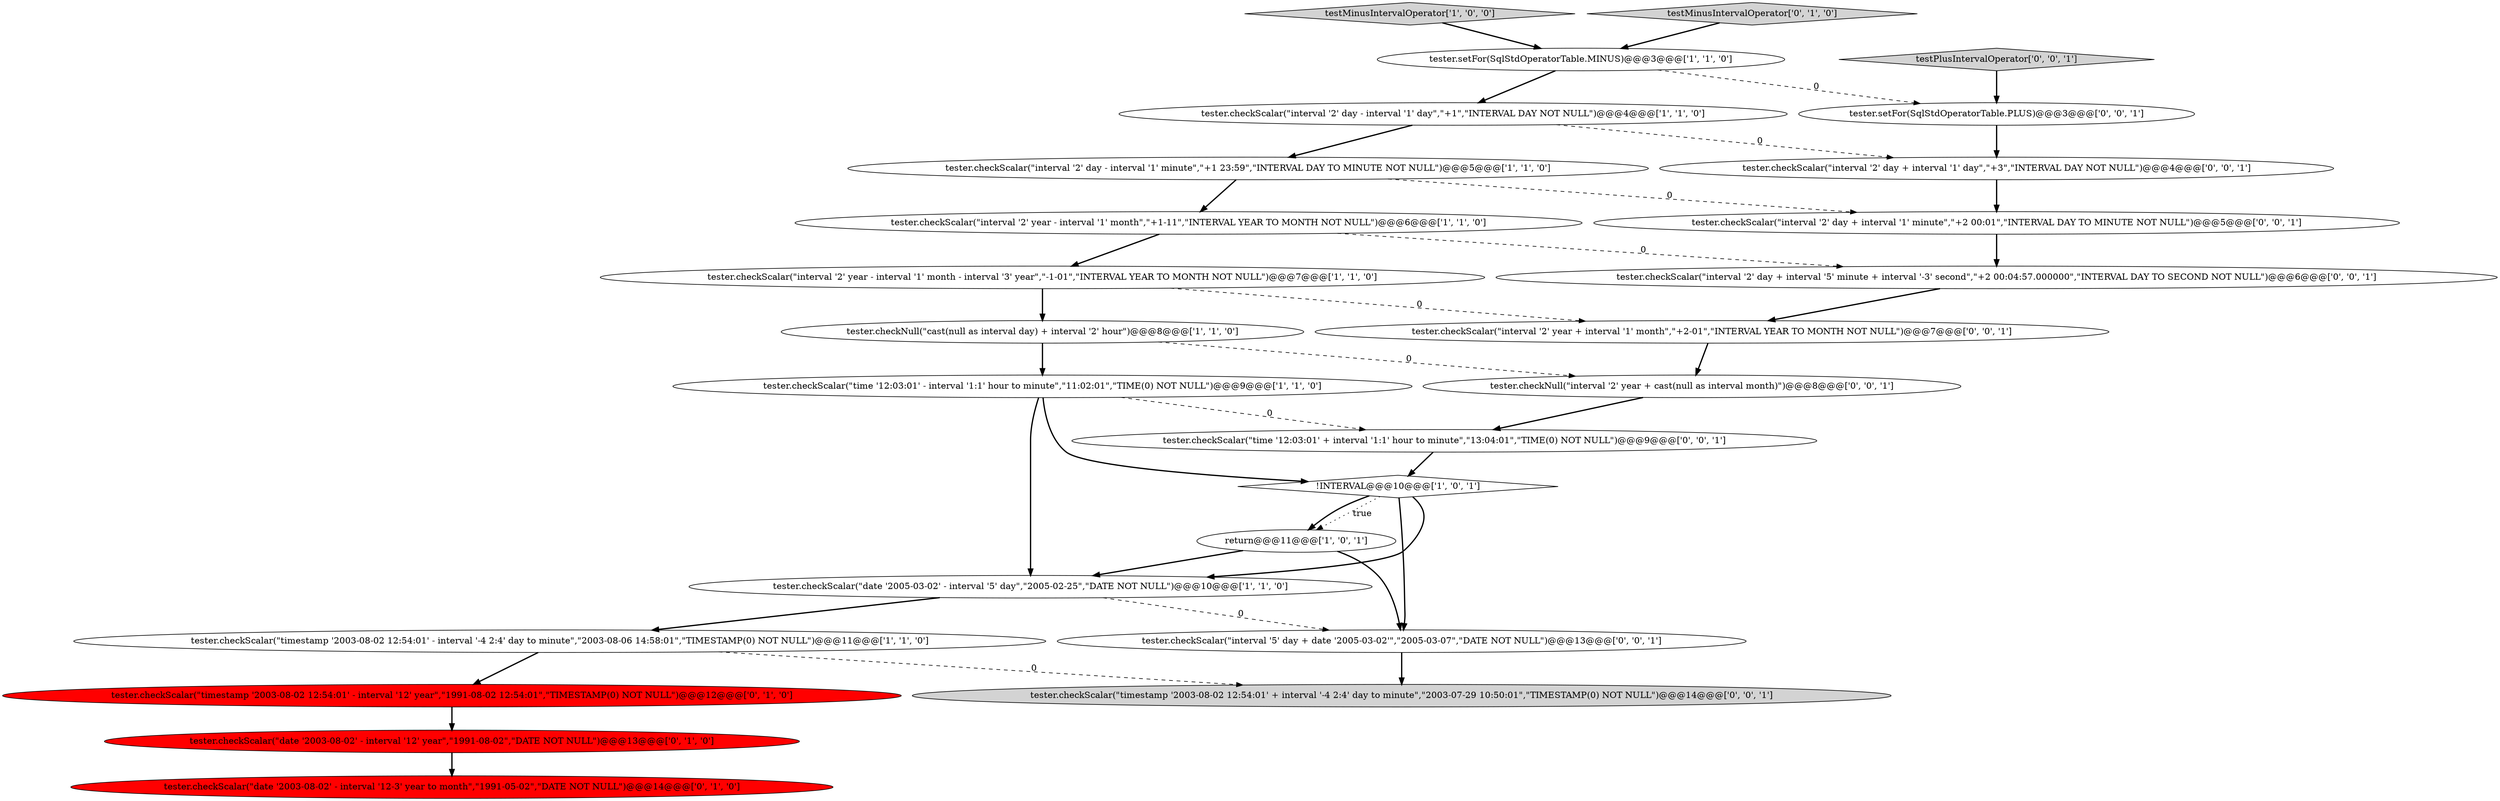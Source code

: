 digraph {
21 [style = filled, label = "tester.checkScalar(\"timestamp '2003-08-02 12:54:01' + interval '-4 2:4' day to minute\",\"2003-07-29 10:50:01\",\"TIMESTAMP(0) NOT NULL\")@@@14@@@['0', '0', '1']", fillcolor = lightgray, shape = ellipse image = "AAA0AAABBB3BBB"];
8 [style = filled, label = "tester.checkScalar(\"time '12:03:01' - interval '1:1' hour to minute\",\"11:02:01\",\"TIME(0) NOT NULL\")@@@9@@@['1', '1', '0']", fillcolor = white, shape = ellipse image = "AAA0AAABBB1BBB"];
1 [style = filled, label = "tester.checkScalar(\"interval '2' year - interval '1' month - interval '3' year\",\"-1-01\",\"INTERVAL YEAR TO MONTH NOT NULL\")@@@7@@@['1', '1', '0']", fillcolor = white, shape = ellipse image = "AAA0AAABBB1BBB"];
19 [style = filled, label = "tester.checkScalar(\"interval '2' year + interval '1' month\",\"+2-01\",\"INTERVAL YEAR TO MONTH NOT NULL\")@@@7@@@['0', '0', '1']", fillcolor = white, shape = ellipse image = "AAA0AAABBB3BBB"];
17 [style = filled, label = "tester.checkNull(\"interval '2' year + cast(null as interval month)\")@@@8@@@['0', '0', '1']", fillcolor = white, shape = ellipse image = "AAA0AAABBB3BBB"];
10 [style = filled, label = "testMinusIntervalOperator['1', '0', '0']", fillcolor = lightgray, shape = diamond image = "AAA0AAABBB1BBB"];
7 [style = filled, label = "tester.checkScalar(\"interval '2' year - interval '1' month\",\"+1-11\",\"INTERVAL YEAR TO MONTH NOT NULL\")@@@6@@@['1', '1', '0']", fillcolor = white, shape = ellipse image = "AAA0AAABBB1BBB"];
14 [style = filled, label = "tester.checkScalar(\"timestamp '2003-08-02 12:54:01' - interval '12' year\",\"1991-08-02 12:54:01\",\"TIMESTAMP(0) NOT NULL\")@@@12@@@['0', '1', '0']", fillcolor = red, shape = ellipse image = "AAA1AAABBB2BBB"];
16 [style = filled, label = "tester.checkScalar(\"interval '2' day + interval '1' day\",\"+3\",\"INTERVAL DAY NOT NULL\")@@@4@@@['0', '0', '1']", fillcolor = white, shape = ellipse image = "AAA0AAABBB3BBB"];
23 [style = filled, label = "tester.setFor(SqlStdOperatorTable.PLUS)@@@3@@@['0', '0', '1']", fillcolor = white, shape = ellipse image = "AAA0AAABBB3BBB"];
24 [style = filled, label = "tester.checkScalar(\"interval '2' day + interval '5' minute + interval '-3' second\",\"+2 00:04:57.000000\",\"INTERVAL DAY TO SECOND NOT NULL\")@@@6@@@['0', '0', '1']", fillcolor = white, shape = ellipse image = "AAA0AAABBB3BBB"];
20 [style = filled, label = "tester.checkScalar(\"time '12:03:01' + interval '1:1' hour to minute\",\"13:04:01\",\"TIME(0) NOT NULL\")@@@9@@@['0', '0', '1']", fillcolor = white, shape = ellipse image = "AAA0AAABBB3BBB"];
25 [style = filled, label = "testPlusIntervalOperator['0', '0', '1']", fillcolor = lightgray, shape = diamond image = "AAA0AAABBB3BBB"];
6 [style = filled, label = "tester.setFor(SqlStdOperatorTable.MINUS)@@@3@@@['1', '1', '0']", fillcolor = white, shape = ellipse image = "AAA0AAABBB1BBB"];
0 [style = filled, label = "tester.checkScalar(\"interval '2' day - interval '1' day\",\"+1\",\"INTERVAL DAY NOT NULL\")@@@4@@@['1', '1', '0']", fillcolor = white, shape = ellipse image = "AAA0AAABBB1BBB"];
9 [style = filled, label = "tester.checkScalar(\"timestamp '2003-08-02 12:54:01' - interval '-4 2:4' day to minute\",\"2003-08-06 14:58:01\",\"TIMESTAMP(0) NOT NULL\")@@@11@@@['1', '1', '0']", fillcolor = white, shape = ellipse image = "AAA0AAABBB1BBB"];
5 [style = filled, label = "tester.checkScalar(\"date '2005-03-02' - interval '5' day\",\"2005-02-25\",\"DATE NOT NULL\")@@@10@@@['1', '1', '0']", fillcolor = white, shape = ellipse image = "AAA0AAABBB1BBB"];
15 [style = filled, label = "tester.checkScalar(\"date '2003-08-02' - interval '12-3' year to month\",\"1991-05-02\",\"DATE NOT NULL\")@@@14@@@['0', '1', '0']", fillcolor = red, shape = ellipse image = "AAA1AAABBB2BBB"];
11 [style = filled, label = "return@@@11@@@['1', '0', '1']", fillcolor = white, shape = ellipse image = "AAA0AAABBB1BBB"];
2 [style = filled, label = "tester.checkNull(\"cast(null as interval day) + interval '2' hour\")@@@8@@@['1', '1', '0']", fillcolor = white, shape = ellipse image = "AAA0AAABBB1BBB"];
13 [style = filled, label = "testMinusIntervalOperator['0', '1', '0']", fillcolor = lightgray, shape = diamond image = "AAA0AAABBB2BBB"];
3 [style = filled, label = "tester.checkScalar(\"interval '2' day - interval '1' minute\",\"+1 23:59\",\"INTERVAL DAY TO MINUTE NOT NULL\")@@@5@@@['1', '1', '0']", fillcolor = white, shape = ellipse image = "AAA0AAABBB1BBB"];
22 [style = filled, label = "tester.checkScalar(\"interval '5' day + date '2005-03-02'\",\"2005-03-07\",\"DATE NOT NULL\")@@@13@@@['0', '0', '1']", fillcolor = white, shape = ellipse image = "AAA0AAABBB3BBB"];
18 [style = filled, label = "tester.checkScalar(\"interval '2' day + interval '1' minute\",\"+2 00:01\",\"INTERVAL DAY TO MINUTE NOT NULL\")@@@5@@@['0', '0', '1']", fillcolor = white, shape = ellipse image = "AAA0AAABBB3BBB"];
12 [style = filled, label = "tester.checkScalar(\"date '2003-08-02' - interval '12' year\",\"1991-08-02\",\"DATE NOT NULL\")@@@13@@@['0', '1', '0']", fillcolor = red, shape = ellipse image = "AAA1AAABBB2BBB"];
4 [style = filled, label = "!INTERVAL@@@10@@@['1', '0', '1']", fillcolor = white, shape = diamond image = "AAA0AAABBB1BBB"];
0->3 [style = bold, label=""];
23->16 [style = bold, label=""];
18->24 [style = bold, label=""];
16->18 [style = bold, label=""];
7->1 [style = bold, label=""];
24->19 [style = bold, label=""];
5->9 [style = bold, label=""];
25->23 [style = bold, label=""];
3->18 [style = dashed, label="0"];
1->19 [style = dashed, label="0"];
12->15 [style = bold, label=""];
0->16 [style = dashed, label="0"];
8->20 [style = dashed, label="0"];
22->21 [style = bold, label=""];
4->11 [style = dotted, label="true"];
6->0 [style = bold, label=""];
19->17 [style = bold, label=""];
2->17 [style = dashed, label="0"];
10->6 [style = bold, label=""];
20->4 [style = bold, label=""];
11->5 [style = bold, label=""];
8->5 [style = bold, label=""];
3->7 [style = bold, label=""];
7->24 [style = dashed, label="0"];
9->21 [style = dashed, label="0"];
14->12 [style = bold, label=""];
9->14 [style = bold, label=""];
11->22 [style = bold, label=""];
1->2 [style = bold, label=""];
8->4 [style = bold, label=""];
13->6 [style = bold, label=""];
4->11 [style = bold, label=""];
4->5 [style = bold, label=""];
4->22 [style = bold, label=""];
6->23 [style = dashed, label="0"];
2->8 [style = bold, label=""];
17->20 [style = bold, label=""];
5->22 [style = dashed, label="0"];
}
